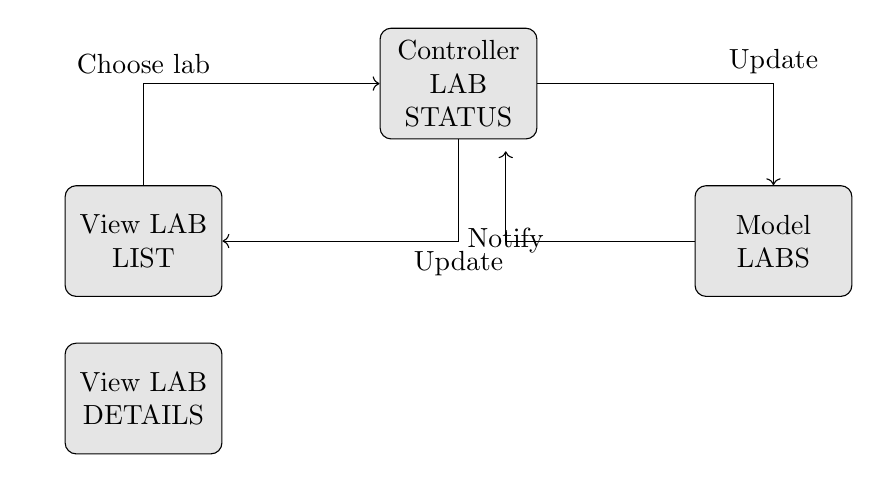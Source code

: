 
% Define block styles                                                                                    
\tikzstyle{decision} = [diamond, draw, fill=blue!20,
    text width=4.5em, text badly centered, node distance=3cm, inner sep=0pt]
\tikzstyle{block} = [rectangle, draw, fill=gray!20,
    text width=5em, text centered, rounded corners, minimum height=4em]
\tikzstyle{line} = [draw, -latex']
\tikzstyle{cloud} = [draw, ellipse,fill=red!20, node distance=3cm,
    minimum height=2em]


\begin{tikzpicture}[scale=2]
  %nodes                                                                                                 
  \node [block] (v1) at (0,0) {View LAB LIST};
  \node [block] (v2) at (2,1) {Controller LAB STATUS};
  \node [block] (v3) at (4,0) {Model LABS};
  \node [block] (v4) at (0,-1) {View LAB DETAILS};

  \draw [->] (v1) |- node [midway, above] {Choose lab} (v2);
  \draw [->] (v2) |- node [midway, below] {Update} (v1);
  \draw [->] (v2) -| node [midway, above] {Update} (v3);
  \draw [->] (v3) -| node {Notify} (2.3,0.57);
\end{tikzpicture}
